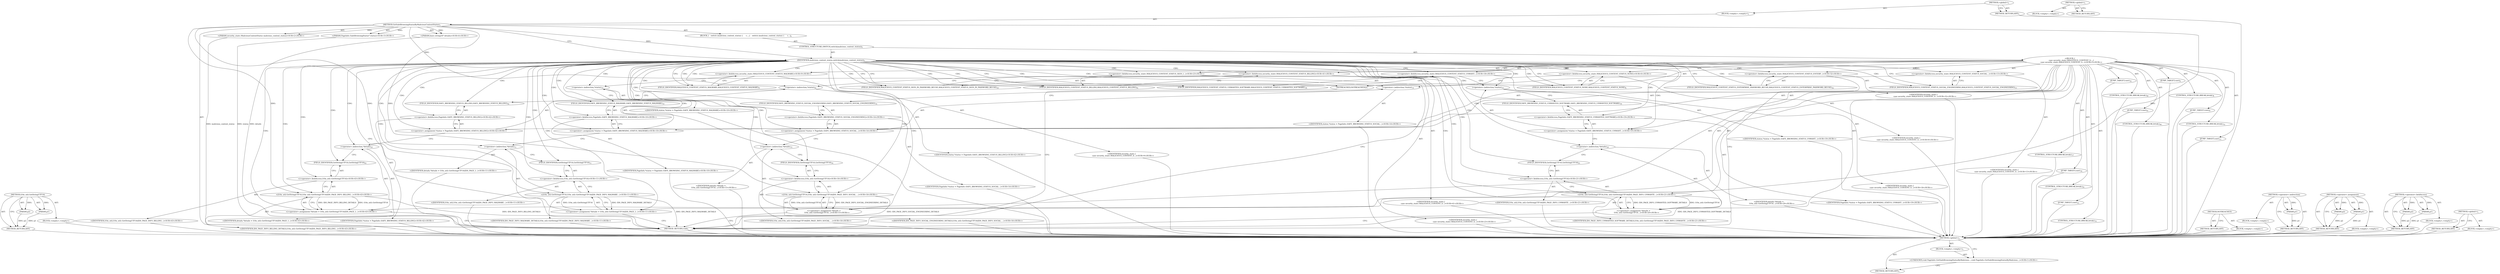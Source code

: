 digraph "&lt;global&gt;" {
vulnerable_146 [label=<(METHOD,l10n_util.GetStringUTF16)>];
vulnerable_147 [label=<(PARAM,p1)>];
vulnerable_148 [label=<(PARAM,p2)>];
vulnerable_149 [label=<(BLOCK,&lt;empty&gt;,&lt;empty&gt;)>];
vulnerable_150 [label=<(METHOD_RETURN,ANY)>];
vulnerable_6 [label=<(METHOD,&lt;global&gt;)<SUB>1</SUB>>];
vulnerable_7 [label=<(BLOCK,&lt;empty&gt;,&lt;empty&gt;)<SUB>1</SUB>>];
vulnerable_8 [label=<(METHOD,GetSafeBrowsingStatusByMaliciousContentStatus)<SUB>1</SUB>>];
vulnerable_9 [label="<(PARAM,security_state::MaliciousContentStatus malicious_content_status)<SUB>2</SUB>>"];
vulnerable_10 [label="<(PARAM,PageInfo::SafeBrowsingStatus* status)<SUB>3</SUB>>"];
vulnerable_11 [label="<(PARAM,base::string16* details)<SUB>4</SUB>>"];
vulnerable_12 [label=<(BLOCK,{
   switch (malicious_content_status) {
     c...,{
   switch (malicious_content_status) {
     c...)<SUB>4</SUB>>];
vulnerable_13 [label=<(CONTROL_STRUCTURE,SWITCH,switch(malicious_content_status))<SUB>5</SUB>>];
vulnerable_14 [label=<(IDENTIFIER,malicious_content_status,switch(malicious_content_status))<SUB>5</SUB>>];
vulnerable_15 [label="<(BLOCK,{
     case security_state::MALICIOUS_CONTENT_S...,{
     case security_state::MALICIOUS_CONTENT_S...)<SUB>5</SUB>>"];
vulnerable_16 [label=<(JUMP_TARGET,case)<SUB>6</SUB>>];
vulnerable_17 [label="<(&lt;operator&gt;.fieldAccess,security_state::MALICIOUS_CONTENT_STATUS_NONE)<SUB>6</SUB>>"];
vulnerable_18 [label="<(IDENTIFIER,security_state,{
     case security_state::MALICIOUS_CONTENT_S...)<SUB>6</SUB>>"];
vulnerable_19 [label=<(FIELD_IDENTIFIER,MALICIOUS_CONTENT_STATUS_NONE,MALICIOUS_CONTENT_STATUS_NONE)<SUB>6</SUB>>];
vulnerable_20 [label=<(NOTREACHED,NOTREACHED())<SUB>7</SUB>>];
vulnerable_21 [label=<(CONTROL_STRUCTURE,BREAK,break;)<SUB>8</SUB>>];
vulnerable_22 [label=<(JUMP_TARGET,case)<SUB>9</SUB>>];
vulnerable_23 [label="<(&lt;operator&gt;.fieldAccess,security_state::MALICIOUS_CONTENT_STATUS_MALWARE)<SUB>9</SUB>>"];
vulnerable_24 [label="<(IDENTIFIER,security_state,{
     case security_state::MALICIOUS_CONTENT_S...)<SUB>9</SUB>>"];
vulnerable_25 [label=<(FIELD_IDENTIFIER,MALICIOUS_CONTENT_STATUS_MALWARE,MALICIOUS_CONTENT_STATUS_MALWARE)<SUB>9</SUB>>];
vulnerable_26 [label="<(&lt;operator&gt;.assignment,*status = PageInfo::SAFE_BROWSING_STATUS_MALWARE)<SUB>10</SUB>>"];
vulnerable_27 [label=<(&lt;operator&gt;.indirection,*status)<SUB>10</SUB>>];
vulnerable_28 [label="<(IDENTIFIER,status,*status = PageInfo::SAFE_BROWSING_STATUS_MALWARE)<SUB>10</SUB>>"];
vulnerable_29 [label="<(&lt;operator&gt;.fieldAccess,PageInfo::SAFE_BROWSING_STATUS_MALWARE)<SUB>10</SUB>>"];
vulnerable_30 [label="<(IDENTIFIER,PageInfo,*status = PageInfo::SAFE_BROWSING_STATUS_MALWARE)<SUB>10</SUB>>"];
vulnerable_31 [label=<(FIELD_IDENTIFIER,SAFE_BROWSING_STATUS_MALWARE,SAFE_BROWSING_STATUS_MALWARE)<SUB>10</SUB>>];
vulnerable_32 [label="<(&lt;operator&gt;.assignment,*details = l10n_util::GetStringUTF16(IDS_PAGE_I...)<SUB>11</SUB>>"];
vulnerable_33 [label=<(&lt;operator&gt;.indirection,*details)<SUB>11</SUB>>];
vulnerable_34 [label="<(IDENTIFIER,details,*details = l10n_util::GetStringUTF16(IDS_PAGE_I...)<SUB>11</SUB>>"];
vulnerable_35 [label="<(l10n_util.GetStringUTF16,l10n_util::GetStringUTF16(IDS_PAGE_INFO_MALWARE...)<SUB>11</SUB>>"];
vulnerable_36 [label="<(&lt;operator&gt;.fieldAccess,l10n_util::GetStringUTF16)<SUB>11</SUB>>"];
vulnerable_37 [label="<(IDENTIFIER,l10n_util,l10n_util::GetStringUTF16(IDS_PAGE_INFO_MALWARE...)<SUB>11</SUB>>"];
vulnerable_38 [label=<(FIELD_IDENTIFIER,GetStringUTF16,GetStringUTF16)<SUB>11</SUB>>];
vulnerable_39 [label="<(IDENTIFIER,IDS_PAGE_INFO_MALWARE_DETAILS,l10n_util::GetStringUTF16(IDS_PAGE_INFO_MALWARE...)<SUB>11</SUB>>"];
vulnerable_40 [label=<(CONTROL_STRUCTURE,BREAK,break;)<SUB>12</SUB>>];
vulnerable_41 [label=<(JUMP_TARGET,case)<SUB>13</SUB>>];
vulnerable_42 [label="<(&lt;operator&gt;.fieldAccess,security_state::MALICIOUS_CONTENT_STATUS_SOCIAL...)<SUB>13</SUB>>"];
vulnerable_43 [label="<(IDENTIFIER,security_state,{
     case security_state::MALICIOUS_CONTENT_S...)<SUB>13</SUB>>"];
vulnerable_44 [label=<(FIELD_IDENTIFIER,MALICIOUS_CONTENT_STATUS_SOCIAL_ENGINEERING,MALICIOUS_CONTENT_STATUS_SOCIAL_ENGINEERING)<SUB>13</SUB>>];
vulnerable_45 [label="<(&lt;operator&gt;.assignment,*status = PageInfo::SAFE_BROWSING_STATUS_SOCIAL...)<SUB>14</SUB>>"];
vulnerable_46 [label=<(&lt;operator&gt;.indirection,*status)<SUB>14</SUB>>];
vulnerable_47 [label="<(IDENTIFIER,status,*status = PageInfo::SAFE_BROWSING_STATUS_SOCIAL...)<SUB>14</SUB>>"];
vulnerable_48 [label="<(&lt;operator&gt;.fieldAccess,PageInfo::SAFE_BROWSING_STATUS_SOCIAL_ENGINEERING)<SUB>14</SUB>>"];
vulnerable_49 [label="<(IDENTIFIER,PageInfo,*status = PageInfo::SAFE_BROWSING_STATUS_SOCIAL...)<SUB>14</SUB>>"];
vulnerable_50 [label=<(FIELD_IDENTIFIER,SAFE_BROWSING_STATUS_SOCIAL_ENGINEERING,SAFE_BROWSING_STATUS_SOCIAL_ENGINEERING)<SUB>14</SUB>>];
vulnerable_51 [label="<(&lt;operator&gt;.assignment,*details =
           l10n_util::GetStringUTF16...)<SUB>15</SUB>>"];
vulnerable_52 [label=<(&lt;operator&gt;.indirection,*details)<SUB>15</SUB>>];
vulnerable_53 [label="<(IDENTIFIER,details,*details =
           l10n_util::GetStringUTF16...)<SUB>15</SUB>>"];
vulnerable_54 [label="<(l10n_util.GetStringUTF16,l10n_util::GetStringUTF16(IDS_PAGE_INFO_SOCIAL_...)<SUB>16</SUB>>"];
vulnerable_55 [label="<(&lt;operator&gt;.fieldAccess,l10n_util::GetStringUTF16)<SUB>16</SUB>>"];
vulnerable_56 [label="<(IDENTIFIER,l10n_util,l10n_util::GetStringUTF16(IDS_PAGE_INFO_SOCIAL_...)<SUB>16</SUB>>"];
vulnerable_57 [label=<(FIELD_IDENTIFIER,GetStringUTF16,GetStringUTF16)<SUB>16</SUB>>];
vulnerable_58 [label="<(IDENTIFIER,IDS_PAGE_INFO_SOCIAL_ENGINEERING_DETAILS,l10n_util::GetStringUTF16(IDS_PAGE_INFO_SOCIAL_...)<SUB>16</SUB>>"];
vulnerable_59 [label=<(CONTROL_STRUCTURE,BREAK,break;)<SUB>17</SUB>>];
vulnerable_60 [label=<(JUMP_TARGET,case)<SUB>18</SUB>>];
vulnerable_61 [label="<(&lt;operator&gt;.fieldAccess,security_state::MALICIOUS_CONTENT_STATUS_UNWANT...)<SUB>18</SUB>>"];
vulnerable_62 [label="<(IDENTIFIER,security_state,{
     case security_state::MALICIOUS_CONTENT_S...)<SUB>18</SUB>>"];
vulnerable_63 [label=<(FIELD_IDENTIFIER,MALICIOUS_CONTENT_STATUS_UNWANTED_SOFTWARE,MALICIOUS_CONTENT_STATUS_UNWANTED_SOFTWARE)<SUB>18</SUB>>];
vulnerable_64 [label="<(&lt;operator&gt;.assignment,*status = PageInfo::SAFE_BROWSING_STATUS_UNWANT...)<SUB>19</SUB>>"];
vulnerable_65 [label=<(&lt;operator&gt;.indirection,*status)<SUB>19</SUB>>];
vulnerable_66 [label="<(IDENTIFIER,status,*status = PageInfo::SAFE_BROWSING_STATUS_UNWANT...)<SUB>19</SUB>>"];
vulnerable_67 [label="<(&lt;operator&gt;.fieldAccess,PageInfo::SAFE_BROWSING_STATUS_UNWANTED_SOFTWARE)<SUB>19</SUB>>"];
vulnerable_68 [label="<(IDENTIFIER,PageInfo,*status = PageInfo::SAFE_BROWSING_STATUS_UNWANT...)<SUB>19</SUB>>"];
vulnerable_69 [label=<(FIELD_IDENTIFIER,SAFE_BROWSING_STATUS_UNWANTED_SOFTWARE,SAFE_BROWSING_STATUS_UNWANTED_SOFTWARE)<SUB>19</SUB>>];
vulnerable_70 [label="<(&lt;operator&gt;.assignment,*details =
           l10n_util::GetStringUTF16...)<SUB>20</SUB>>"];
vulnerable_71 [label=<(&lt;operator&gt;.indirection,*details)<SUB>20</SUB>>];
vulnerable_72 [label="<(IDENTIFIER,details,*details =
           l10n_util::GetStringUTF16...)<SUB>20</SUB>>"];
vulnerable_73 [label="<(l10n_util.GetStringUTF16,l10n_util::GetStringUTF16(IDS_PAGE_INFO_UNWANTE...)<SUB>21</SUB>>"];
vulnerable_74 [label="<(&lt;operator&gt;.fieldAccess,l10n_util::GetStringUTF16)<SUB>21</SUB>>"];
vulnerable_75 [label="<(IDENTIFIER,l10n_util,l10n_util::GetStringUTF16(IDS_PAGE_INFO_UNWANTE...)<SUB>21</SUB>>"];
vulnerable_76 [label=<(FIELD_IDENTIFIER,GetStringUTF16,GetStringUTF16)<SUB>21</SUB>>];
vulnerable_77 [label="<(IDENTIFIER,IDS_PAGE_INFO_UNWANTED_SOFTWARE_DETAILS,l10n_util::GetStringUTF16(IDS_PAGE_INFO_UNWANTE...)<SUB>21</SUB>>"];
vulnerable_78 [label=<(CONTROL_STRUCTURE,BREAK,break;)<SUB>22</SUB>>];
vulnerable_79 [label=<(JUMP_TARGET,case)<SUB>23</SUB>>];
vulnerable_80 [label="<(&lt;operator&gt;.fieldAccess,security_state::MALICIOUS_CONTENT_STATUS_SIGN_I...)<SUB>23</SUB>>"];
vulnerable_81 [label="<(IDENTIFIER,security_state,{
     case security_state::MALICIOUS_CONTENT_S...)<SUB>23</SUB>>"];
vulnerable_82 [label=<(FIELD_IDENTIFIER,MALICIOUS_CONTENT_STATUS_SIGN_IN_PASSWORD_REUSE,MALICIOUS_CONTENT_STATUS_SIGN_IN_PASSWORD_REUSE)<SUB>23</SUB>>];
vulnerable_83 [label=<(CONTROL_STRUCTURE,BREAK,break;)<SUB>31</SUB>>];
vulnerable_84 [label=<(JUMP_TARGET,case)<SUB>32</SUB>>];
vulnerable_85 [label="<(&lt;operator&gt;.fieldAccess,security_state::MALICIOUS_CONTENT_STATUS_ENTERP...)<SUB>32</SUB>>"];
vulnerable_86 [label="<(IDENTIFIER,security_state,{
     case security_state::MALICIOUS_CONTENT_S...)<SUB>32</SUB>>"];
vulnerable_87 [label=<(FIELD_IDENTIFIER,MALICIOUS_CONTENT_STATUS_ENTERPRISE_PASSWORD_REUSE,MALICIOUS_CONTENT_STATUS_ENTERPRISE_PASSWORD_REUSE)<SUB>32</SUB>>];
vulnerable_88 [label=<(CONTROL_STRUCTURE,BREAK,break;)<SUB>40</SUB>>];
vulnerable_89 [label=<(JUMP_TARGET,case)<SUB>41</SUB>>];
vulnerable_90 [label="<(&lt;operator&gt;.fieldAccess,security_state::MALICIOUS_CONTENT_STATUS_BILLING)<SUB>41</SUB>>"];
vulnerable_91 [label="<(IDENTIFIER,security_state,{
     case security_state::MALICIOUS_CONTENT_S...)<SUB>41</SUB>>"];
vulnerable_92 [label=<(FIELD_IDENTIFIER,MALICIOUS_CONTENT_STATUS_BILLING,MALICIOUS_CONTENT_STATUS_BILLING)<SUB>41</SUB>>];
vulnerable_93 [label="<(&lt;operator&gt;.assignment,*status = PageInfo::SAFE_BROWSING_STATUS_BILLING)<SUB>42</SUB>>"];
vulnerable_94 [label=<(&lt;operator&gt;.indirection,*status)<SUB>42</SUB>>];
vulnerable_95 [label="<(IDENTIFIER,status,*status = PageInfo::SAFE_BROWSING_STATUS_BILLING)<SUB>42</SUB>>"];
vulnerable_96 [label="<(&lt;operator&gt;.fieldAccess,PageInfo::SAFE_BROWSING_STATUS_BILLING)<SUB>42</SUB>>"];
vulnerable_97 [label="<(IDENTIFIER,PageInfo,*status = PageInfo::SAFE_BROWSING_STATUS_BILLING)<SUB>42</SUB>>"];
vulnerable_98 [label=<(FIELD_IDENTIFIER,SAFE_BROWSING_STATUS_BILLING,SAFE_BROWSING_STATUS_BILLING)<SUB>42</SUB>>];
vulnerable_99 [label="<(&lt;operator&gt;.assignment,*details = l10n_util::GetStringUTF16(IDS_PAGE_I...)<SUB>43</SUB>>"];
vulnerable_100 [label=<(&lt;operator&gt;.indirection,*details)<SUB>43</SUB>>];
vulnerable_101 [label="<(IDENTIFIER,details,*details = l10n_util::GetStringUTF16(IDS_PAGE_I...)<SUB>43</SUB>>"];
vulnerable_102 [label="<(l10n_util.GetStringUTF16,l10n_util::GetStringUTF16(IDS_PAGE_INFO_BILLING...)<SUB>43</SUB>>"];
vulnerable_103 [label="<(&lt;operator&gt;.fieldAccess,l10n_util::GetStringUTF16)<SUB>43</SUB>>"];
vulnerable_104 [label="<(IDENTIFIER,l10n_util,l10n_util::GetStringUTF16(IDS_PAGE_INFO_BILLING...)<SUB>43</SUB>>"];
vulnerable_105 [label=<(FIELD_IDENTIFIER,GetStringUTF16,GetStringUTF16)<SUB>43</SUB>>];
vulnerable_106 [label="<(IDENTIFIER,IDS_PAGE_INFO_BILLING_DETAILS,l10n_util::GetStringUTF16(IDS_PAGE_INFO_BILLING...)<SUB>43</SUB>>"];
vulnerable_107 [label=<(CONTROL_STRUCTURE,BREAK,break;)<SUB>44</SUB>>];
vulnerable_108 [label=<(METHOD_RETURN,void)<SUB>1</SUB>>];
vulnerable_110 [label=<(METHOD_RETURN,ANY)<SUB>1</SUB>>];
vulnerable_134 [label=<(METHOD,NOTREACHED)>];
vulnerable_135 [label=<(BLOCK,&lt;empty&gt;,&lt;empty&gt;)>];
vulnerable_136 [label=<(METHOD_RETURN,ANY)>];
vulnerable_142 [label=<(METHOD,&lt;operator&gt;.indirection)>];
vulnerable_143 [label=<(PARAM,p1)>];
vulnerable_144 [label=<(BLOCK,&lt;empty&gt;,&lt;empty&gt;)>];
vulnerable_145 [label=<(METHOD_RETURN,ANY)>];
vulnerable_137 [label=<(METHOD,&lt;operator&gt;.assignment)>];
vulnerable_138 [label=<(PARAM,p1)>];
vulnerable_139 [label=<(PARAM,p2)>];
vulnerable_140 [label=<(BLOCK,&lt;empty&gt;,&lt;empty&gt;)>];
vulnerable_141 [label=<(METHOD_RETURN,ANY)>];
vulnerable_129 [label=<(METHOD,&lt;operator&gt;.fieldAccess)>];
vulnerable_130 [label=<(PARAM,p1)>];
vulnerable_131 [label=<(PARAM,p2)>];
vulnerable_132 [label=<(BLOCK,&lt;empty&gt;,&lt;empty&gt;)>];
vulnerable_133 [label=<(METHOD_RETURN,ANY)>];
vulnerable_123 [label=<(METHOD,&lt;global&gt;)<SUB>1</SUB>>];
vulnerable_124 [label=<(BLOCK,&lt;empty&gt;,&lt;empty&gt;)>];
vulnerable_125 [label=<(METHOD_RETURN,ANY)>];
fixed_6 [label=<(METHOD,&lt;global&gt;)<SUB>1</SUB>>];
fixed_7 [label=<(BLOCK,&lt;empty&gt;,&lt;empty&gt;)<SUB>1</SUB>>];
fixed_8 [label="<(UNKNOWN,void PageInfo::GetSafeBrowsingStatusByMalicious...,void PageInfo::GetSafeBrowsingStatusByMalicious...)<SUB>1</SUB>>"];
fixed_9 [label=<(METHOD_RETURN,ANY)<SUB>1</SUB>>];
fixed_14 [label=<(METHOD,&lt;global&gt;)<SUB>1</SUB>>];
fixed_15 [label=<(BLOCK,&lt;empty&gt;,&lt;empty&gt;)>];
fixed_16 [label=<(METHOD_RETURN,ANY)>];
vulnerable_146 -> vulnerable_147  [key=0, label="AST: "];
vulnerable_146 -> vulnerable_147  [key=1, label="DDG: "];
vulnerable_146 -> vulnerable_149  [key=0, label="AST: "];
vulnerable_146 -> vulnerable_148  [key=0, label="AST: "];
vulnerable_146 -> vulnerable_148  [key=1, label="DDG: "];
vulnerable_146 -> vulnerable_150  [key=0, label="AST: "];
vulnerable_146 -> vulnerable_150  [key=1, label="CFG: "];
vulnerable_147 -> vulnerable_150  [key=0, label="DDG: p1"];
vulnerable_148 -> vulnerable_150  [key=0, label="DDG: p2"];
vulnerable_149 -> fixed_6  [key=0];
vulnerable_150 -> fixed_6  [key=0];
vulnerable_6 -> vulnerable_7  [key=0, label="AST: "];
vulnerable_6 -> vulnerable_110  [key=0, label="AST: "];
vulnerable_6 -> vulnerable_110  [key=1, label="CFG: "];
vulnerable_7 -> vulnerable_8  [key=0, label="AST: "];
vulnerable_8 -> vulnerable_9  [key=0, label="AST: "];
vulnerable_8 -> vulnerable_9  [key=1, label="DDG: "];
vulnerable_8 -> vulnerable_10  [key=0, label="AST: "];
vulnerable_8 -> vulnerable_10  [key=1, label="DDG: "];
vulnerable_8 -> vulnerable_11  [key=0, label="AST: "];
vulnerable_8 -> vulnerable_11  [key=1, label="DDG: "];
vulnerable_8 -> vulnerable_12  [key=0, label="AST: "];
vulnerable_8 -> vulnerable_108  [key=0, label="AST: "];
vulnerable_8 -> vulnerable_14  [key=0, label="CFG: "];
vulnerable_8 -> vulnerable_14  [key=1, label="DDG: "];
vulnerable_8 -> vulnerable_20  [key=0, label="DDG: "];
vulnerable_8 -> vulnerable_35  [key=0, label="DDG: "];
vulnerable_8 -> vulnerable_54  [key=0, label="DDG: "];
vulnerable_8 -> vulnerable_73  [key=0, label="DDG: "];
vulnerable_8 -> vulnerable_102  [key=0, label="DDG: "];
vulnerable_9 -> vulnerable_108  [key=0, label="DDG: malicious_content_status"];
vulnerable_10 -> vulnerable_108  [key=0, label="DDG: status"];
vulnerable_11 -> vulnerable_108  [key=0, label="DDG: details"];
vulnerable_12 -> vulnerable_13  [key=0, label="AST: "];
vulnerable_13 -> vulnerable_14  [key=0, label="AST: "];
vulnerable_13 -> vulnerable_15  [key=0, label="AST: "];
vulnerable_14 -> vulnerable_108  [key=0, label="CFG: "];
vulnerable_14 -> vulnerable_19  [key=0, label="CFG: "];
vulnerable_14 -> vulnerable_19  [key=1, label="CDG: "];
vulnerable_14 -> vulnerable_25  [key=0, label="CFG: "];
vulnerable_14 -> vulnerable_25  [key=1, label="CDG: "];
vulnerable_14 -> vulnerable_44  [key=0, label="CFG: "];
vulnerable_14 -> vulnerable_44  [key=1, label="CDG: "];
vulnerable_14 -> vulnerable_63  [key=0, label="CFG: "];
vulnerable_14 -> vulnerable_63  [key=1, label="CDG: "];
vulnerable_14 -> vulnerable_82  [key=0, label="CFG: "];
vulnerable_14 -> vulnerable_82  [key=1, label="CDG: "];
vulnerable_14 -> vulnerable_87  [key=0, label="CFG: "];
vulnerable_14 -> vulnerable_87  [key=1, label="CDG: "];
vulnerable_14 -> vulnerable_92  [key=0, label="CFG: "];
vulnerable_14 -> vulnerable_92  [key=1, label="CDG: "];
vulnerable_14 -> vulnerable_17  [key=0, label="CDG: "];
vulnerable_14 -> vulnerable_94  [key=0, label="CDG: "];
vulnerable_14 -> vulnerable_48  [key=0, label="CDG: "];
vulnerable_14 -> vulnerable_32  [key=0, label="CDG: "];
vulnerable_14 -> vulnerable_73  [key=0, label="CDG: "];
vulnerable_14 -> vulnerable_26  [key=0, label="CDG: "];
vulnerable_14 -> vulnerable_96  [key=0, label="CDG: "];
vulnerable_14 -> vulnerable_64  [key=0, label="CDG: "];
vulnerable_14 -> vulnerable_42  [key=0, label="CDG: "];
vulnerable_14 -> vulnerable_51  [key=0, label="CDG: "];
vulnerable_14 -> vulnerable_57  [key=0, label="CDG: "];
vulnerable_14 -> vulnerable_98  [key=0, label="CDG: "];
vulnerable_14 -> vulnerable_52  [key=0, label="CDG: "];
vulnerable_14 -> vulnerable_99  [key=0, label="CDG: "];
vulnerable_14 -> vulnerable_46  [key=0, label="CDG: "];
vulnerable_14 -> vulnerable_102  [key=0, label="CDG: "];
vulnerable_14 -> vulnerable_20  [key=0, label="CDG: "];
vulnerable_14 -> vulnerable_85  [key=0, label="CDG: "];
vulnerable_14 -> vulnerable_38  [key=0, label="CDG: "];
vulnerable_14 -> vulnerable_103  [key=0, label="CDG: "];
vulnerable_14 -> vulnerable_69  [key=0, label="CDG: "];
vulnerable_14 -> vulnerable_67  [key=0, label="CDG: "];
vulnerable_14 -> vulnerable_74  [key=0, label="CDG: "];
vulnerable_14 -> vulnerable_45  [key=0, label="CDG: "];
vulnerable_14 -> vulnerable_27  [key=0, label="CDG: "];
vulnerable_14 -> vulnerable_29  [key=0, label="CDG: "];
vulnerable_14 -> vulnerable_76  [key=0, label="CDG: "];
vulnerable_14 -> vulnerable_65  [key=0, label="CDG: "];
vulnerable_14 -> vulnerable_50  [key=0, label="CDG: "];
vulnerable_14 -> vulnerable_35  [key=0, label="CDG: "];
vulnerable_14 -> vulnerable_93  [key=0, label="CDG: "];
vulnerable_14 -> vulnerable_90  [key=0, label="CDG: "];
vulnerable_14 -> vulnerable_54  [key=0, label="CDG: "];
vulnerable_14 -> vulnerable_80  [key=0, label="CDG: "];
vulnerable_14 -> vulnerable_33  [key=0, label="CDG: "];
vulnerable_14 -> vulnerable_61  [key=0, label="CDG: "];
vulnerable_14 -> vulnerable_23  [key=0, label="CDG: "];
vulnerable_14 -> vulnerable_71  [key=0, label="CDG: "];
vulnerable_14 -> vulnerable_36  [key=0, label="CDG: "];
vulnerable_14 -> vulnerable_105  [key=0, label="CDG: "];
vulnerable_14 -> vulnerable_100  [key=0, label="CDG: "];
vulnerable_14 -> vulnerable_70  [key=0, label="CDG: "];
vulnerable_14 -> vulnerable_55  [key=0, label="CDG: "];
vulnerable_14 -> vulnerable_31  [key=0, label="CDG: "];
vulnerable_15 -> vulnerable_16  [key=0, label="AST: "];
vulnerable_15 -> vulnerable_17  [key=0, label="AST: "];
vulnerable_15 -> vulnerable_20  [key=0, label="AST: "];
vulnerable_15 -> vulnerable_21  [key=0, label="AST: "];
vulnerable_15 -> vulnerable_22  [key=0, label="AST: "];
vulnerable_15 -> vulnerable_23  [key=0, label="AST: "];
vulnerable_15 -> vulnerable_26  [key=0, label="AST: "];
vulnerable_15 -> vulnerable_32  [key=0, label="AST: "];
vulnerable_15 -> vulnerable_40  [key=0, label="AST: "];
vulnerable_15 -> vulnerable_41  [key=0, label="AST: "];
vulnerable_15 -> vulnerable_42  [key=0, label="AST: "];
vulnerable_15 -> vulnerable_45  [key=0, label="AST: "];
vulnerable_15 -> vulnerable_51  [key=0, label="AST: "];
vulnerable_15 -> vulnerable_59  [key=0, label="AST: "];
vulnerable_15 -> vulnerable_60  [key=0, label="AST: "];
vulnerable_15 -> vulnerable_61  [key=0, label="AST: "];
vulnerable_15 -> vulnerable_64  [key=0, label="AST: "];
vulnerable_15 -> vulnerable_70  [key=0, label="AST: "];
vulnerable_15 -> vulnerable_78  [key=0, label="AST: "];
vulnerable_15 -> vulnerable_79  [key=0, label="AST: "];
vulnerable_15 -> vulnerable_80  [key=0, label="AST: "];
vulnerable_15 -> vulnerable_83  [key=0, label="AST: "];
vulnerable_15 -> vulnerable_84  [key=0, label="AST: "];
vulnerable_15 -> vulnerable_85  [key=0, label="AST: "];
vulnerable_15 -> vulnerable_88  [key=0, label="AST: "];
vulnerable_15 -> vulnerable_89  [key=0, label="AST: "];
vulnerable_15 -> vulnerable_90  [key=0, label="AST: "];
vulnerable_15 -> vulnerable_93  [key=0, label="AST: "];
vulnerable_15 -> vulnerable_99  [key=0, label="AST: "];
vulnerable_15 -> vulnerable_107  [key=0, label="AST: "];
vulnerable_16 -> fixed_6  [key=0];
vulnerable_17 -> vulnerable_18  [key=0, label="AST: "];
vulnerable_17 -> vulnerable_19  [key=0, label="AST: "];
vulnerable_17 -> vulnerable_20  [key=0, label="CFG: "];
vulnerable_18 -> fixed_6  [key=0];
vulnerable_19 -> vulnerable_17  [key=0, label="CFG: "];
vulnerable_20 -> vulnerable_108  [key=0, label="CFG: "];
vulnerable_21 -> fixed_6  [key=0];
vulnerable_22 -> fixed_6  [key=0];
vulnerable_23 -> vulnerable_24  [key=0, label="AST: "];
vulnerable_23 -> vulnerable_25  [key=0, label="AST: "];
vulnerable_23 -> vulnerable_27  [key=0, label="CFG: "];
vulnerable_24 -> fixed_6  [key=0];
vulnerable_25 -> vulnerable_23  [key=0, label="CFG: "];
vulnerable_26 -> vulnerable_27  [key=0, label="AST: "];
vulnerable_26 -> vulnerable_29  [key=0, label="AST: "];
vulnerable_26 -> vulnerable_33  [key=0, label="CFG: "];
vulnerable_27 -> vulnerable_28  [key=0, label="AST: "];
vulnerable_27 -> vulnerable_31  [key=0, label="CFG: "];
vulnerable_28 -> fixed_6  [key=0];
vulnerable_29 -> vulnerable_30  [key=0, label="AST: "];
vulnerable_29 -> vulnerable_31  [key=0, label="AST: "];
vulnerable_29 -> vulnerable_26  [key=0, label="CFG: "];
vulnerable_30 -> fixed_6  [key=0];
vulnerable_31 -> vulnerable_29  [key=0, label="CFG: "];
vulnerable_32 -> vulnerable_33  [key=0, label="AST: "];
vulnerable_32 -> vulnerable_35  [key=0, label="AST: "];
vulnerable_32 -> vulnerable_108  [key=0, label="CFG: "];
vulnerable_33 -> vulnerable_34  [key=0, label="AST: "];
vulnerable_33 -> vulnerable_38  [key=0, label="CFG: "];
vulnerable_34 -> fixed_6  [key=0];
vulnerable_35 -> vulnerable_36  [key=0, label="AST: "];
vulnerable_35 -> vulnerable_39  [key=0, label="AST: "];
vulnerable_35 -> vulnerable_32  [key=0, label="CFG: "];
vulnerable_35 -> vulnerable_32  [key=1, label="DDG: l10n_util::GetStringUTF16"];
vulnerable_35 -> vulnerable_32  [key=2, label="DDG: IDS_PAGE_INFO_MALWARE_DETAILS"];
vulnerable_35 -> vulnerable_108  [key=0, label="DDG: IDS_PAGE_INFO_MALWARE_DETAILS"];
vulnerable_36 -> vulnerable_37  [key=0, label="AST: "];
vulnerable_36 -> vulnerable_38  [key=0, label="AST: "];
vulnerable_36 -> vulnerable_35  [key=0, label="CFG: "];
vulnerable_37 -> fixed_6  [key=0];
vulnerable_38 -> vulnerable_36  [key=0, label="CFG: "];
vulnerable_39 -> fixed_6  [key=0];
vulnerable_40 -> fixed_6  [key=0];
vulnerable_41 -> fixed_6  [key=0];
vulnerable_42 -> vulnerable_43  [key=0, label="AST: "];
vulnerable_42 -> vulnerable_44  [key=0, label="AST: "];
vulnerable_42 -> vulnerable_46  [key=0, label="CFG: "];
vulnerable_43 -> fixed_6  [key=0];
vulnerable_44 -> vulnerable_42  [key=0, label="CFG: "];
vulnerable_45 -> vulnerable_46  [key=0, label="AST: "];
vulnerable_45 -> vulnerable_48  [key=0, label="AST: "];
vulnerable_45 -> vulnerable_52  [key=0, label="CFG: "];
vulnerable_46 -> vulnerable_47  [key=0, label="AST: "];
vulnerable_46 -> vulnerable_50  [key=0, label="CFG: "];
vulnerable_47 -> fixed_6  [key=0];
vulnerable_48 -> vulnerable_49  [key=0, label="AST: "];
vulnerable_48 -> vulnerable_50  [key=0, label="AST: "];
vulnerable_48 -> vulnerable_45  [key=0, label="CFG: "];
vulnerable_49 -> fixed_6  [key=0];
vulnerable_50 -> vulnerable_48  [key=0, label="CFG: "];
vulnerable_51 -> vulnerable_52  [key=0, label="AST: "];
vulnerable_51 -> vulnerable_54  [key=0, label="AST: "];
vulnerable_51 -> vulnerable_108  [key=0, label="CFG: "];
vulnerable_52 -> vulnerable_53  [key=0, label="AST: "];
vulnerable_52 -> vulnerable_57  [key=0, label="CFG: "];
vulnerable_53 -> fixed_6  [key=0];
vulnerable_54 -> vulnerable_55  [key=0, label="AST: "];
vulnerable_54 -> vulnerable_58  [key=0, label="AST: "];
vulnerable_54 -> vulnerable_51  [key=0, label="CFG: "];
vulnerable_54 -> vulnerable_51  [key=1, label="DDG: l10n_util::GetStringUTF16"];
vulnerable_54 -> vulnerable_51  [key=2, label="DDG: IDS_PAGE_INFO_SOCIAL_ENGINEERING_DETAILS"];
vulnerable_54 -> vulnerable_108  [key=0, label="DDG: IDS_PAGE_INFO_SOCIAL_ENGINEERING_DETAILS"];
vulnerable_55 -> vulnerable_56  [key=0, label="AST: "];
vulnerable_55 -> vulnerable_57  [key=0, label="AST: "];
vulnerable_55 -> vulnerable_54  [key=0, label="CFG: "];
vulnerable_56 -> fixed_6  [key=0];
vulnerable_57 -> vulnerable_55  [key=0, label="CFG: "];
vulnerable_58 -> fixed_6  [key=0];
vulnerable_59 -> fixed_6  [key=0];
vulnerable_60 -> fixed_6  [key=0];
vulnerable_61 -> vulnerable_62  [key=0, label="AST: "];
vulnerable_61 -> vulnerable_63  [key=0, label="AST: "];
vulnerable_61 -> vulnerable_65  [key=0, label="CFG: "];
vulnerable_62 -> fixed_6  [key=0];
vulnerable_63 -> vulnerable_61  [key=0, label="CFG: "];
vulnerable_64 -> vulnerable_65  [key=0, label="AST: "];
vulnerable_64 -> vulnerable_67  [key=0, label="AST: "];
vulnerable_64 -> vulnerable_71  [key=0, label="CFG: "];
vulnerable_65 -> vulnerable_66  [key=0, label="AST: "];
vulnerable_65 -> vulnerable_69  [key=0, label="CFG: "];
vulnerable_66 -> fixed_6  [key=0];
vulnerable_67 -> vulnerable_68  [key=0, label="AST: "];
vulnerable_67 -> vulnerable_69  [key=0, label="AST: "];
vulnerable_67 -> vulnerable_64  [key=0, label="CFG: "];
vulnerable_68 -> fixed_6  [key=0];
vulnerable_69 -> vulnerable_67  [key=0, label="CFG: "];
vulnerable_70 -> vulnerable_71  [key=0, label="AST: "];
vulnerable_70 -> vulnerable_73  [key=0, label="AST: "];
vulnerable_70 -> vulnerable_108  [key=0, label="CFG: "];
vulnerable_71 -> vulnerable_72  [key=0, label="AST: "];
vulnerable_71 -> vulnerable_76  [key=0, label="CFG: "];
vulnerable_72 -> fixed_6  [key=0];
vulnerable_73 -> vulnerable_74  [key=0, label="AST: "];
vulnerable_73 -> vulnerable_77  [key=0, label="AST: "];
vulnerable_73 -> vulnerable_70  [key=0, label="CFG: "];
vulnerable_73 -> vulnerable_70  [key=1, label="DDG: l10n_util::GetStringUTF16"];
vulnerable_73 -> vulnerable_70  [key=2, label="DDG: IDS_PAGE_INFO_UNWANTED_SOFTWARE_DETAILS"];
vulnerable_73 -> vulnerable_108  [key=0, label="DDG: IDS_PAGE_INFO_UNWANTED_SOFTWARE_DETAILS"];
vulnerable_74 -> vulnerable_75  [key=0, label="AST: "];
vulnerable_74 -> vulnerable_76  [key=0, label="AST: "];
vulnerable_74 -> vulnerable_73  [key=0, label="CFG: "];
vulnerable_75 -> fixed_6  [key=0];
vulnerable_76 -> vulnerable_74  [key=0, label="CFG: "];
vulnerable_77 -> fixed_6  [key=0];
vulnerable_78 -> fixed_6  [key=0];
vulnerable_79 -> fixed_6  [key=0];
vulnerable_80 -> vulnerable_81  [key=0, label="AST: "];
vulnerable_80 -> vulnerable_82  [key=0, label="AST: "];
vulnerable_80 -> vulnerable_108  [key=0, label="CFG: "];
vulnerable_81 -> fixed_6  [key=0];
vulnerable_82 -> vulnerable_80  [key=0, label="CFG: "];
vulnerable_83 -> fixed_6  [key=0];
vulnerable_84 -> fixed_6  [key=0];
vulnerable_85 -> vulnerable_86  [key=0, label="AST: "];
vulnerable_85 -> vulnerable_87  [key=0, label="AST: "];
vulnerable_85 -> vulnerable_108  [key=0, label="CFG: "];
vulnerable_86 -> fixed_6  [key=0];
vulnerable_87 -> vulnerable_85  [key=0, label="CFG: "];
vulnerable_88 -> fixed_6  [key=0];
vulnerable_89 -> fixed_6  [key=0];
vulnerable_90 -> vulnerable_91  [key=0, label="AST: "];
vulnerable_90 -> vulnerable_92  [key=0, label="AST: "];
vulnerable_90 -> vulnerable_94  [key=0, label="CFG: "];
vulnerable_91 -> fixed_6  [key=0];
vulnerable_92 -> vulnerable_90  [key=0, label="CFG: "];
vulnerable_93 -> vulnerable_94  [key=0, label="AST: "];
vulnerable_93 -> vulnerable_96  [key=0, label="AST: "];
vulnerable_93 -> vulnerable_100  [key=0, label="CFG: "];
vulnerable_94 -> vulnerable_95  [key=0, label="AST: "];
vulnerable_94 -> vulnerable_98  [key=0, label="CFG: "];
vulnerable_95 -> fixed_6  [key=0];
vulnerable_96 -> vulnerable_97  [key=0, label="AST: "];
vulnerable_96 -> vulnerable_98  [key=0, label="AST: "];
vulnerable_96 -> vulnerable_93  [key=0, label="CFG: "];
vulnerable_97 -> fixed_6  [key=0];
vulnerable_98 -> vulnerable_96  [key=0, label="CFG: "];
vulnerable_99 -> vulnerable_100  [key=0, label="AST: "];
vulnerable_99 -> vulnerable_102  [key=0, label="AST: "];
vulnerable_99 -> vulnerable_108  [key=0, label="CFG: "];
vulnerable_100 -> vulnerable_101  [key=0, label="AST: "];
vulnerable_100 -> vulnerable_105  [key=0, label="CFG: "];
vulnerable_101 -> fixed_6  [key=0];
vulnerable_102 -> vulnerable_103  [key=0, label="AST: "];
vulnerable_102 -> vulnerable_106  [key=0, label="AST: "];
vulnerable_102 -> vulnerable_99  [key=0, label="CFG: "];
vulnerable_102 -> vulnerable_99  [key=1, label="DDG: l10n_util::GetStringUTF16"];
vulnerable_102 -> vulnerable_99  [key=2, label="DDG: IDS_PAGE_INFO_BILLING_DETAILS"];
vulnerable_102 -> vulnerable_108  [key=0, label="DDG: IDS_PAGE_INFO_BILLING_DETAILS"];
vulnerable_103 -> vulnerable_104  [key=0, label="AST: "];
vulnerable_103 -> vulnerable_105  [key=0, label="AST: "];
vulnerable_103 -> vulnerable_102  [key=0, label="CFG: "];
vulnerable_104 -> fixed_6  [key=0];
vulnerable_105 -> vulnerable_103  [key=0, label="CFG: "];
vulnerable_106 -> fixed_6  [key=0];
vulnerable_107 -> fixed_6  [key=0];
vulnerable_108 -> fixed_6  [key=0];
vulnerable_110 -> fixed_6  [key=0];
vulnerable_134 -> vulnerable_135  [key=0, label="AST: "];
vulnerable_134 -> vulnerable_136  [key=0, label="AST: "];
vulnerable_134 -> vulnerable_136  [key=1, label="CFG: "];
vulnerable_135 -> fixed_6  [key=0];
vulnerable_136 -> fixed_6  [key=0];
vulnerable_142 -> vulnerable_143  [key=0, label="AST: "];
vulnerable_142 -> vulnerable_143  [key=1, label="DDG: "];
vulnerable_142 -> vulnerable_144  [key=0, label="AST: "];
vulnerable_142 -> vulnerable_145  [key=0, label="AST: "];
vulnerable_142 -> vulnerable_145  [key=1, label="CFG: "];
vulnerable_143 -> vulnerable_145  [key=0, label="DDG: p1"];
vulnerable_144 -> fixed_6  [key=0];
vulnerable_145 -> fixed_6  [key=0];
vulnerable_137 -> vulnerable_138  [key=0, label="AST: "];
vulnerable_137 -> vulnerable_138  [key=1, label="DDG: "];
vulnerable_137 -> vulnerable_140  [key=0, label="AST: "];
vulnerable_137 -> vulnerable_139  [key=0, label="AST: "];
vulnerable_137 -> vulnerable_139  [key=1, label="DDG: "];
vulnerable_137 -> vulnerable_141  [key=0, label="AST: "];
vulnerable_137 -> vulnerable_141  [key=1, label="CFG: "];
vulnerable_138 -> vulnerable_141  [key=0, label="DDG: p1"];
vulnerable_139 -> vulnerable_141  [key=0, label="DDG: p2"];
vulnerable_140 -> fixed_6  [key=0];
vulnerable_141 -> fixed_6  [key=0];
vulnerable_129 -> vulnerable_130  [key=0, label="AST: "];
vulnerable_129 -> vulnerable_130  [key=1, label="DDG: "];
vulnerable_129 -> vulnerable_132  [key=0, label="AST: "];
vulnerable_129 -> vulnerable_131  [key=0, label="AST: "];
vulnerable_129 -> vulnerable_131  [key=1, label="DDG: "];
vulnerable_129 -> vulnerable_133  [key=0, label="AST: "];
vulnerable_129 -> vulnerable_133  [key=1, label="CFG: "];
vulnerable_130 -> vulnerable_133  [key=0, label="DDG: p1"];
vulnerable_131 -> vulnerable_133  [key=0, label="DDG: p2"];
vulnerable_132 -> fixed_6  [key=0];
vulnerable_133 -> fixed_6  [key=0];
vulnerable_123 -> vulnerable_124  [key=0, label="AST: "];
vulnerable_123 -> vulnerable_125  [key=0, label="AST: "];
vulnerable_123 -> vulnerable_125  [key=1, label="CFG: "];
vulnerable_124 -> fixed_6  [key=0];
vulnerable_125 -> fixed_6  [key=0];
fixed_6 -> fixed_7  [key=0, label="AST: "];
fixed_6 -> fixed_9  [key=0, label="AST: "];
fixed_6 -> fixed_8  [key=0, label="CFG: "];
fixed_7 -> fixed_8  [key=0, label="AST: "];
fixed_8 -> fixed_9  [key=0, label="CFG: "];
fixed_14 -> fixed_15  [key=0, label="AST: "];
fixed_14 -> fixed_16  [key=0, label="AST: "];
fixed_14 -> fixed_16  [key=1, label="CFG: "];
}
